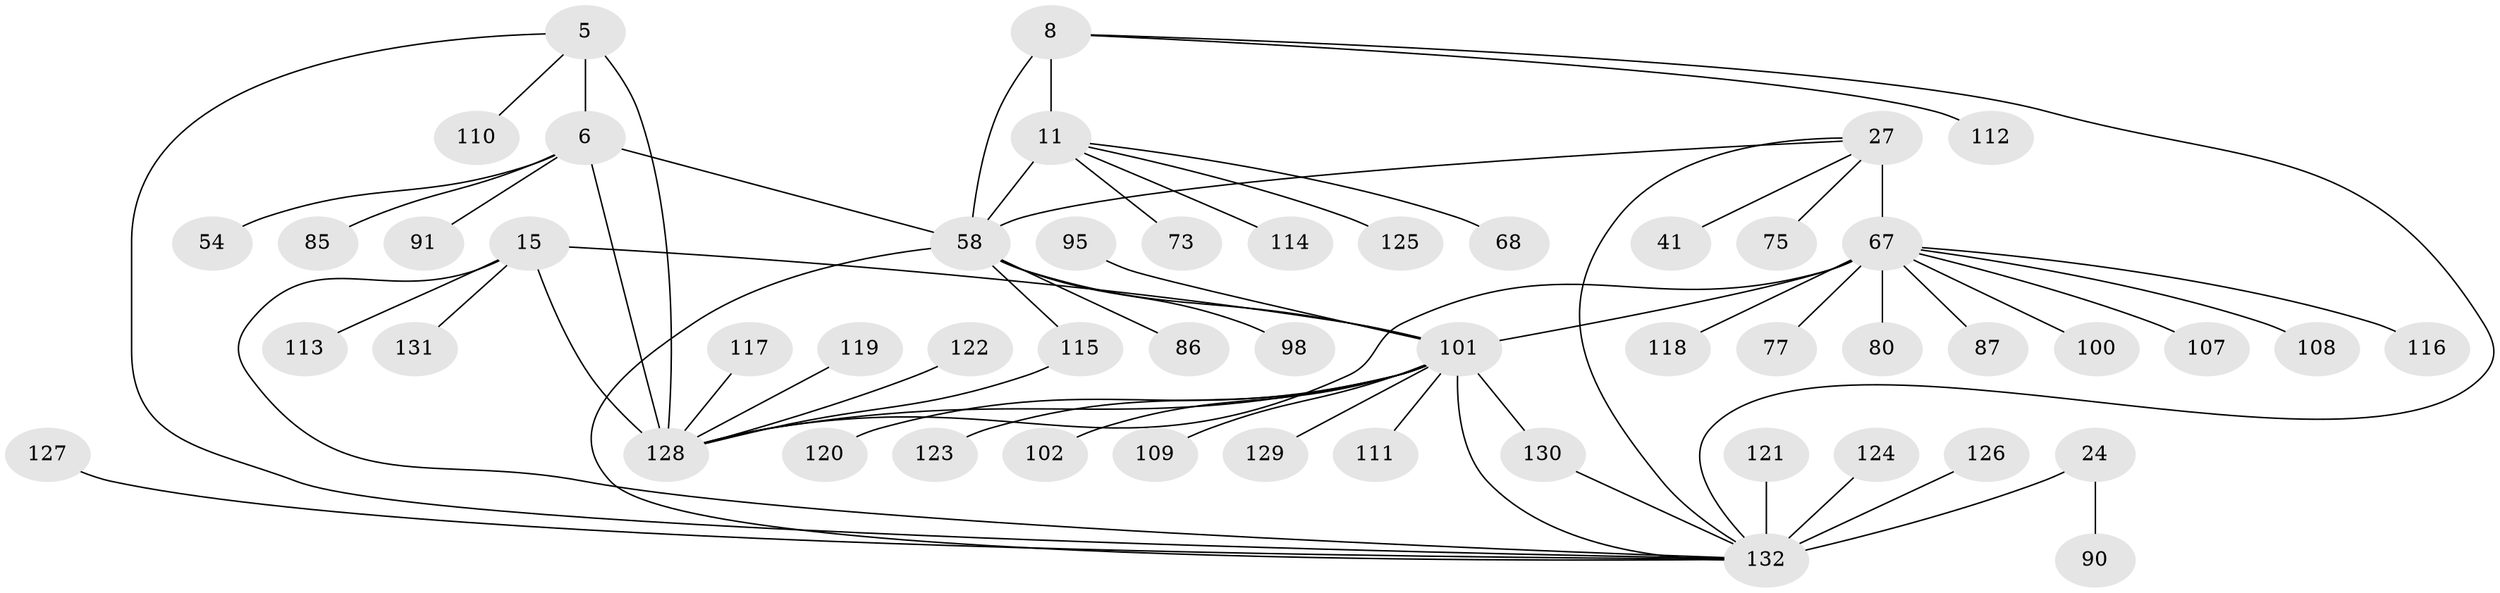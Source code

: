 // original degree distribution, {13: 0.015151515151515152, 9: 0.022727272727272728, 8: 0.030303030303030304, 6: 0.03787878787878788, 7: 0.045454545454545456, 14: 0.015151515151515152, 11: 0.022727272727272728, 12: 0.015151515151515152, 5: 0.015151515151515152, 10: 0.007575757575757576, 1: 0.5909090909090909, 2: 0.14393939393939395, 3: 0.030303030303030304, 4: 0.007575757575757576}
// Generated by graph-tools (version 1.1) at 2025/59/03/04/25 21:59:07]
// undirected, 52 vertices, 64 edges
graph export_dot {
graph [start="1"]
  node [color=gray90,style=filled];
  5 [super="+4"];
  6 [super="+3"];
  8 [super="+7"];
  11 [super="+9"];
  15 [super="+13"];
  24 [super="+20"];
  27 [super="+26+25"];
  41;
  54 [super="+39"];
  58 [super="+12+43+50+51+57"];
  67 [super="+30+35+48+49+52"];
  68;
  73;
  75;
  77;
  80;
  85 [super="+44"];
  86 [super="+64"];
  87;
  90;
  91;
  95;
  98;
  100 [super="+38"];
  101 [super="+18+33+37+45+46+62+69+78+79+81+88+89"];
  102;
  107 [super="+105"];
  108 [super="+71+76"];
  109;
  110;
  111;
  112;
  113;
  114;
  115 [super="+72"];
  116;
  117 [super="+106"];
  118;
  119 [super="+93"];
  120;
  121 [super="+56"];
  122;
  123;
  124;
  125;
  126;
  127;
  128 [super="+2+31+42+74+96"];
  129;
  130 [super="+92"];
  131;
  132 [super="+66+65+70+82+84+103+94+99+104"];
  5 -- 6 [weight=4];
  5 -- 110;
  5 -- 128 [weight=4];
  5 -- 132;
  6 -- 91;
  6 -- 58 [weight=2];
  6 -- 54;
  6 -- 85;
  6 -- 128 [weight=4];
  8 -- 11 [weight=4];
  8 -- 112;
  8 -- 58 [weight=4];
  8 -- 132;
  11 -- 68;
  11 -- 114;
  11 -- 73;
  11 -- 125;
  11 -- 58 [weight=4];
  15 -- 128 [weight=2];
  15 -- 131;
  15 -- 113;
  15 -- 101 [weight=8];
  15 -- 132;
  24 -- 90;
  24 -- 132 [weight=8];
  27 -- 75;
  27 -- 41;
  27 -- 58;
  27 -- 132;
  27 -- 67 [weight=9];
  58 -- 98;
  58 -- 115;
  58 -- 86;
  58 -- 132;
  58 -- 101;
  67 -- 128;
  67 -- 77;
  67 -- 80;
  67 -- 87;
  67 -- 100;
  67 -- 101;
  67 -- 107;
  67 -- 108;
  67 -- 116;
  67 -- 118;
  95 -- 101;
  101 -- 128;
  101 -- 129;
  101 -- 130 [weight=2];
  101 -- 132 [weight=3];
  101 -- 102;
  101 -- 109;
  101 -- 111;
  101 -- 120;
  101 -- 123;
  115 -- 128;
  117 -- 128;
  119 -- 128;
  121 -- 132;
  122 -- 128;
  124 -- 132;
  126 -- 132;
  127 -- 132;
  130 -- 132;
}
